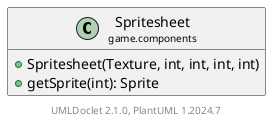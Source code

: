 @startuml
    set namespaceSeparator none
    hide empty fields
    hide empty methods

    class "<size:14>Spritesheet\n<size:10>game.components" as game.components.Spritesheet [[Spritesheet.html]] {
        +Spritesheet(Texture, int, int, int, int)
        +getSprite(int): Sprite
    }

    center footer UMLDoclet 2.1.0, PlantUML %version()
@enduml
